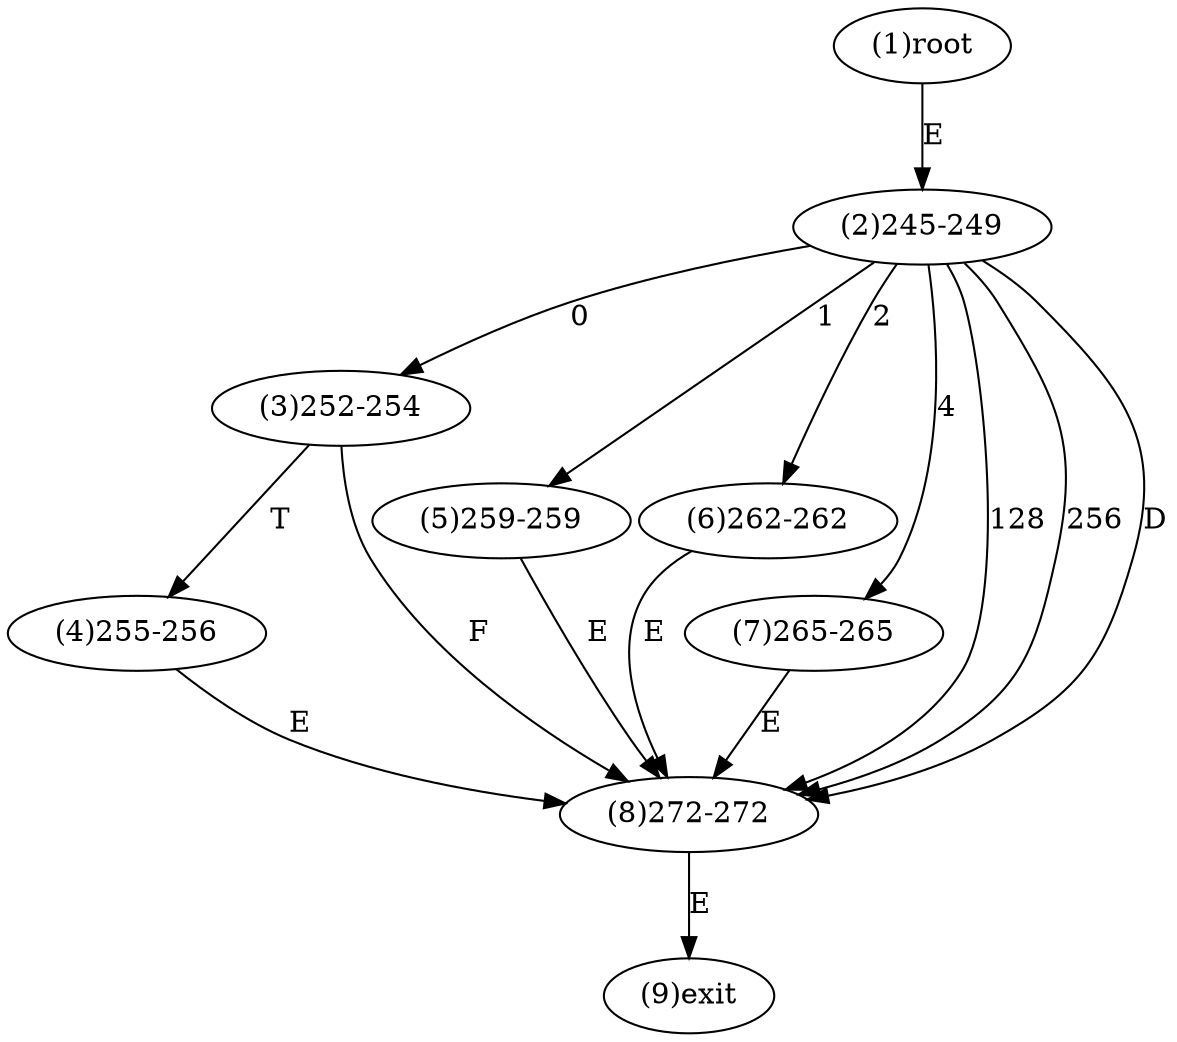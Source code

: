 digraph "" { 
1[ label="(1)root"];
2[ label="(2)245-249"];
3[ label="(3)252-254"];
4[ label="(4)255-256"];
5[ label="(5)259-259"];
6[ label="(6)262-262"];
7[ label="(7)265-265"];
8[ label="(8)272-272"];
9[ label="(9)exit"];
1->2[ label="E"];
2->3[ label="0"];
2->5[ label="1"];
2->6[ label="2"];
2->7[ label="4"];
2->8[ label="128"];
2->8[ label="256"];
2->8[ label="D"];
3->8[ label="F"];
3->4[ label="T"];
4->8[ label="E"];
5->8[ label="E"];
6->8[ label="E"];
7->8[ label="E"];
8->9[ label="E"];
}